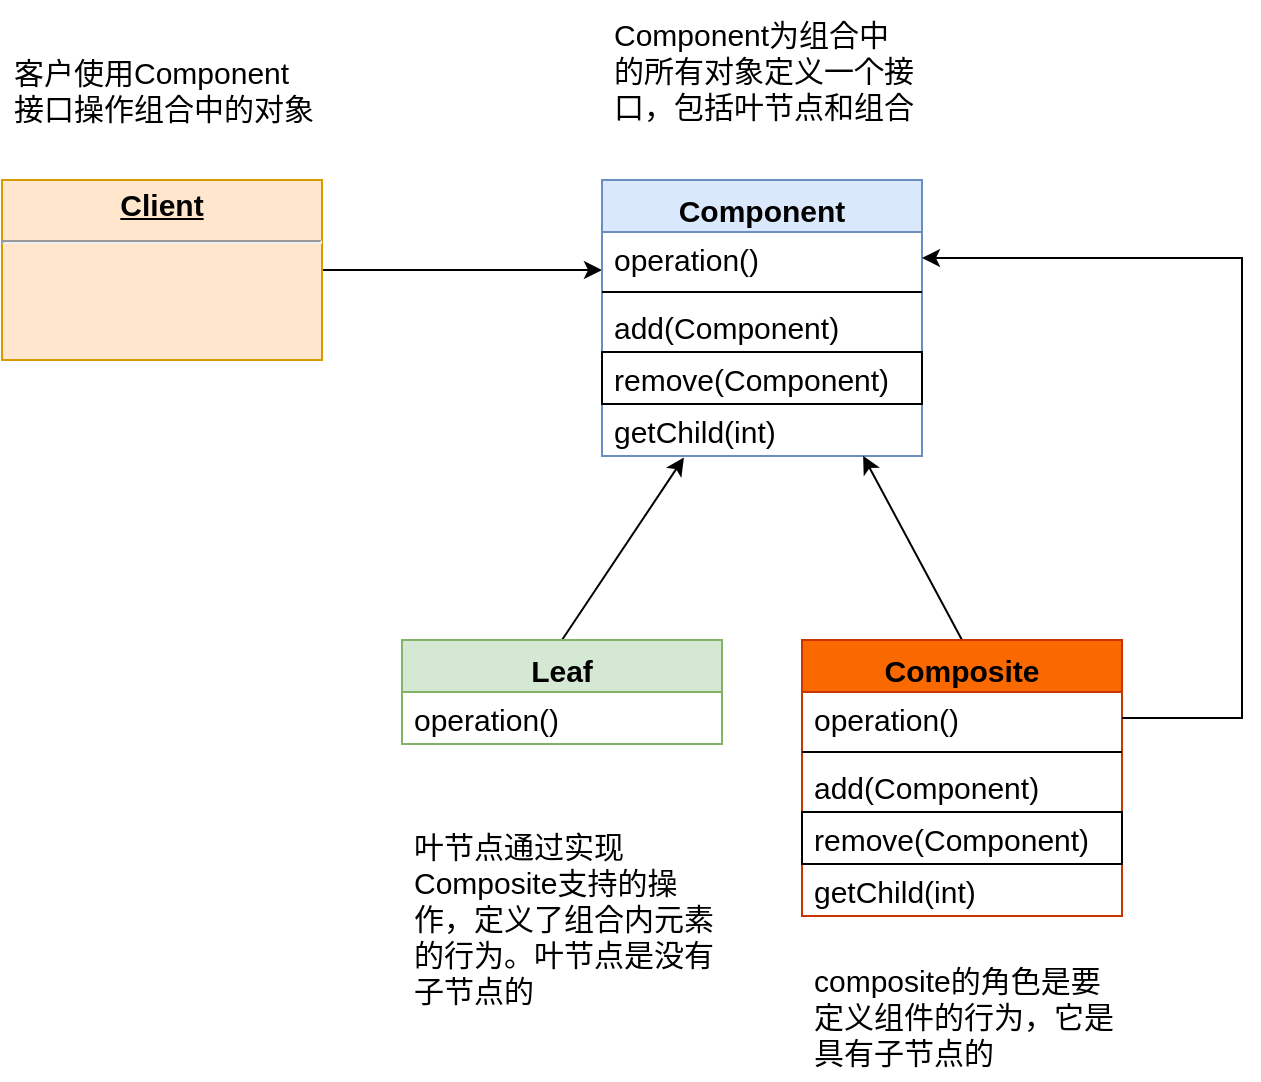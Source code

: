 <mxfile version="15.4.0" type="device"><diagram id="UuGKFRnT4ahXwRrx-GWV" name="第 1 页"><mxGraphModel dx="1209" dy="809" grid="1" gridSize="10" guides="1" tooltips="1" connect="1" arrows="1" fold="1" page="1" pageScale="1" pageWidth="827" pageHeight="1169" math="0" shadow="0"><root><mxCell id="0"/><mxCell id="1" parent="0"/><mxCell id="AgSJ5mG8YhP6Q_eIDI7k-7" value="" style="edgeStyle=orthogonalEdgeStyle;rounded=0;orthogonalLoop=1;jettySize=auto;html=1;fontSize=15;" edge="1" parent="1" source="AgSJ5mG8YhP6Q_eIDI7k-5"><mxGeometry relative="1" as="geometry"><mxPoint x="360" y="245" as="targetPoint"/></mxGeometry></mxCell><mxCell id="AgSJ5mG8YhP6Q_eIDI7k-5" value="&lt;p style=&quot;margin: 4px 0px 0px; text-align: center; text-decoration: underline; font-size: 15px;&quot;&gt;&lt;b style=&quot;font-size: 15px;&quot;&gt;Client&lt;/b&gt;&lt;/p&gt;&lt;hr style=&quot;font-size: 15px;&quot;&gt;&lt;p style=&quot;margin: 0px 0px 0px 8px; font-size: 15px;&quot;&gt;&lt;br style=&quot;font-size: 15px;&quot;&gt;&lt;/p&gt;" style="verticalAlign=top;align=left;overflow=fill;fontSize=15;fontFamily=Helvetica;html=1;fillColor=#ffe6cc;strokeColor=#d79b00;" vertex="1" parent="1"><mxGeometry x="60" y="200" width="160" height="90" as="geometry"/></mxCell><mxCell id="AgSJ5mG8YhP6Q_eIDI7k-8" value="Component" style="swimlane;fontStyle=1;align=center;verticalAlign=top;childLayout=stackLayout;horizontal=1;startSize=26;horizontalStack=0;resizeParent=1;resizeParentMax=0;resizeLast=0;collapsible=1;marginBottom=0;fontSize=15;fillColor=#dae8fc;strokeColor=#6c8ebf;" vertex="1" parent="1"><mxGeometry x="360" y="200" width="160" height="138" as="geometry"/></mxCell><mxCell id="AgSJ5mG8YhP6Q_eIDI7k-9" value="operation()" style="text;strokeColor=none;fillColor=none;align=left;verticalAlign=middle;spacingLeft=4;spacingRight=4;overflow=hidden;rotatable=0;points=[[0,0.5],[1,0.5]];portConstraint=eastwest;fontSize=15;" vertex="1" parent="AgSJ5mG8YhP6Q_eIDI7k-8"><mxGeometry y="26" width="160" height="26" as="geometry"/></mxCell><mxCell id="AgSJ5mG8YhP6Q_eIDI7k-10" value="" style="line;strokeWidth=1;fillColor=none;align=left;verticalAlign=middle;spacingTop=-1;spacingLeft=3;spacingRight=3;rotatable=0;labelPosition=right;points=[];portConstraint=eastwest;fontSize=15;" vertex="1" parent="AgSJ5mG8YhP6Q_eIDI7k-8"><mxGeometry y="52" width="160" height="8" as="geometry"/></mxCell><mxCell id="AgSJ5mG8YhP6Q_eIDI7k-11" value="add(Component)" style="text;strokeColor=none;fillColor=none;align=left;verticalAlign=middle;spacingLeft=4;spacingRight=4;overflow=hidden;rotatable=0;points=[[0,0.5],[1,0.5]];portConstraint=eastwest;fontSize=15;" vertex="1" parent="AgSJ5mG8YhP6Q_eIDI7k-8"><mxGeometry y="60" width="160" height="26" as="geometry"/></mxCell><mxCell id="AgSJ5mG8YhP6Q_eIDI7k-14" value="remove(Component)" style="text;strokeColor=default;fillColor=none;align=left;verticalAlign=middle;spacingLeft=4;spacingRight=4;overflow=hidden;rotatable=0;points=[[0,0.5],[1,0.5]];portConstraint=eastwest;fontSize=15;" vertex="1" parent="AgSJ5mG8YhP6Q_eIDI7k-8"><mxGeometry y="86" width="160" height="26" as="geometry"/></mxCell><mxCell id="AgSJ5mG8YhP6Q_eIDI7k-15" value="getChild(int)" style="text;strokeColor=none;fillColor=none;align=left;verticalAlign=middle;spacingLeft=4;spacingRight=4;overflow=hidden;rotatable=0;points=[[0,0.5],[1,0.5]];portConstraint=eastwest;fontSize=15;" vertex="1" parent="AgSJ5mG8YhP6Q_eIDI7k-8"><mxGeometry y="112" width="160" height="26" as="geometry"/></mxCell><mxCell id="AgSJ5mG8YhP6Q_eIDI7k-21" style="rounded=0;orthogonalLoop=1;jettySize=auto;html=1;exitX=0.5;exitY=0;exitDx=0;exitDy=0;entryX=0.256;entryY=1.03;entryDx=0;entryDy=0;entryPerimeter=0;fontSize=15;" edge="1" parent="1" source="AgSJ5mG8YhP6Q_eIDI7k-17" target="AgSJ5mG8YhP6Q_eIDI7k-15"><mxGeometry relative="1" as="geometry"/></mxCell><mxCell id="AgSJ5mG8YhP6Q_eIDI7k-17" value="Leaf" style="swimlane;fontStyle=1;align=center;verticalAlign=top;childLayout=stackLayout;horizontal=1;startSize=26;horizontalStack=0;resizeParent=1;resizeParentMax=0;resizeLast=0;collapsible=1;marginBottom=0;shadow=0;glass=0;sketch=0;fontSize=15;strokeColor=#82b366;fillColor=#d5e8d4;" vertex="1" parent="1"><mxGeometry x="260" y="430" width="160" height="52" as="geometry"/></mxCell><mxCell id="AgSJ5mG8YhP6Q_eIDI7k-18" value="operation()" style="text;strokeColor=none;fillColor=none;align=left;verticalAlign=middle;spacingLeft=4;spacingRight=4;overflow=hidden;rotatable=0;points=[[0,0.5],[1,0.5]];portConstraint=eastwest;shadow=0;glass=0;sketch=0;fontSize=15;" vertex="1" parent="AgSJ5mG8YhP6Q_eIDI7k-17"><mxGeometry y="26" width="160" height="26" as="geometry"/></mxCell><mxCell id="AgSJ5mG8YhP6Q_eIDI7k-32" style="edgeStyle=none;rounded=0;orthogonalLoop=1;jettySize=auto;html=1;exitX=0.5;exitY=0;exitDx=0;exitDy=0;entryX=0.816;entryY=0.995;entryDx=0;entryDy=0;entryPerimeter=0;fontSize=15;" edge="1" parent="1" source="AgSJ5mG8YhP6Q_eIDI7k-26" target="AgSJ5mG8YhP6Q_eIDI7k-15"><mxGeometry relative="1" as="geometry"/></mxCell><mxCell id="AgSJ5mG8YhP6Q_eIDI7k-26" value="Composite" style="swimlane;fontStyle=1;align=center;verticalAlign=top;childLayout=stackLayout;horizontal=1;startSize=26;horizontalStack=0;resizeParent=1;resizeParentMax=0;resizeLast=0;collapsible=1;marginBottom=0;fontSize=15;fillColor=#fa6800;strokeColor=#C73500;fontColor=#000000;" vertex="1" parent="1"><mxGeometry x="460" y="430" width="160" height="138" as="geometry"/></mxCell><mxCell id="AgSJ5mG8YhP6Q_eIDI7k-27" value="operation()" style="text;strokeColor=none;fillColor=none;align=left;verticalAlign=middle;spacingLeft=4;spacingRight=4;overflow=hidden;rotatable=0;points=[[0,0.5],[1,0.5]];portConstraint=eastwest;fontSize=15;" vertex="1" parent="AgSJ5mG8YhP6Q_eIDI7k-26"><mxGeometry y="26" width="160" height="26" as="geometry"/></mxCell><mxCell id="AgSJ5mG8YhP6Q_eIDI7k-28" value="" style="line;strokeWidth=1;fillColor=none;align=left;verticalAlign=middle;spacingTop=-1;spacingLeft=3;spacingRight=3;rotatable=0;labelPosition=right;points=[];portConstraint=eastwest;fontSize=15;" vertex="1" parent="AgSJ5mG8YhP6Q_eIDI7k-26"><mxGeometry y="52" width="160" height="8" as="geometry"/></mxCell><mxCell id="AgSJ5mG8YhP6Q_eIDI7k-29" value="add(Component)" style="text;strokeColor=none;fillColor=none;align=left;verticalAlign=middle;spacingLeft=4;spacingRight=4;overflow=hidden;rotatable=0;points=[[0,0.5],[1,0.5]];portConstraint=eastwest;fontSize=15;" vertex="1" parent="AgSJ5mG8YhP6Q_eIDI7k-26"><mxGeometry y="60" width="160" height="26" as="geometry"/></mxCell><mxCell id="AgSJ5mG8YhP6Q_eIDI7k-30" value="remove(Component)" style="text;strokeColor=default;fillColor=none;align=left;verticalAlign=middle;spacingLeft=4;spacingRight=4;overflow=hidden;rotatable=0;points=[[0,0.5],[1,0.5]];portConstraint=eastwest;fontSize=15;perimeterSpacing=0;strokeWidth=1;" vertex="1" parent="AgSJ5mG8YhP6Q_eIDI7k-26"><mxGeometry y="86" width="160" height="26" as="geometry"/></mxCell><mxCell id="AgSJ5mG8YhP6Q_eIDI7k-31" value="getChild(int)" style="text;strokeColor=none;fillColor=none;align=left;verticalAlign=middle;spacingLeft=4;spacingRight=4;overflow=hidden;rotatable=0;points=[[0,0.5],[1,0.5]];portConstraint=eastwest;fontSize=15;" vertex="1" parent="AgSJ5mG8YhP6Q_eIDI7k-26"><mxGeometry y="112" width="160" height="26" as="geometry"/></mxCell><mxCell id="AgSJ5mG8YhP6Q_eIDI7k-33" style="edgeStyle=orthogonalEdgeStyle;rounded=0;orthogonalLoop=1;jettySize=auto;html=1;exitX=1;exitY=0.5;exitDx=0;exitDy=0;entryX=1;entryY=0.5;entryDx=0;entryDy=0;fontSize=15;" edge="1" parent="1" source="AgSJ5mG8YhP6Q_eIDI7k-27" target="AgSJ5mG8YhP6Q_eIDI7k-9"><mxGeometry relative="1" as="geometry"><Array as="points"><mxPoint x="680" y="469"/><mxPoint x="680" y="239"/></Array></mxGeometry></mxCell><mxCell id="AgSJ5mG8YhP6Q_eIDI7k-34" value="客户使用Component接口操作组合中的对象" style="text;strokeColor=none;fillColor=none;align=left;verticalAlign=middle;spacingLeft=4;spacingRight=4;overflow=hidden;points=[[0,0.5],[1,0.5]];portConstraint=eastwest;rotatable=0;shadow=0;glass=0;sketch=0;fontSize=15;whiteSpace=wrap;" vertex="1" parent="1"><mxGeometry x="60" y="130" width="160" height="50" as="geometry"/></mxCell><mxCell id="AgSJ5mG8YhP6Q_eIDI7k-35" value="Component为组合中的所有对象定义一个接口，包括叶节点和组合" style="text;strokeColor=none;fillColor=none;align=left;verticalAlign=middle;spacingLeft=4;spacingRight=4;overflow=hidden;points=[[0,0.5],[1,0.5]];portConstraint=eastwest;rotatable=0;shadow=0;glass=0;sketch=0;fontSize=15;whiteSpace=wrap;" vertex="1" parent="1"><mxGeometry x="360" y="110" width="160" height="70" as="geometry"/></mxCell><mxCell id="AgSJ5mG8YhP6Q_eIDI7k-36" value="叶节点通过实现Composite支持的操作，定义了组合内元素的行为。叶节点是没有子节点的" style="text;strokeColor=none;fillColor=none;align=left;verticalAlign=middle;spacingLeft=4;spacingRight=4;overflow=hidden;points=[[0,0.5],[1,0.5]];portConstraint=eastwest;rotatable=0;shadow=0;glass=0;sketch=0;fontSize=15;whiteSpace=wrap;" vertex="1" parent="1"><mxGeometry x="260" y="518" width="160" height="102" as="geometry"/></mxCell><mxCell id="AgSJ5mG8YhP6Q_eIDI7k-37" value="composite的角色是要定义组件的行为，它是具有子节点的" style="text;strokeColor=none;fillColor=none;align=left;verticalAlign=middle;spacingLeft=4;spacingRight=4;overflow=hidden;points=[[0,0.5],[1,0.5]];portConstraint=eastwest;rotatable=0;shadow=0;glass=0;sketch=0;fontSize=15;whiteSpace=wrap;" vertex="1" parent="1"><mxGeometry x="460" y="585" width="160" height="65" as="geometry"/></mxCell></root></mxGraphModel></diagram></mxfile>